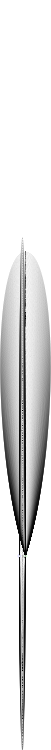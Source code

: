 digraph finite_state_machine {
rankdir=LR;
size="8,5"
node [shape = circle];
4 [label="4" color="green" shape="doublecircle"]
4 -> 5 [label="?"]4 -> 5 [label="?"]4 -> 5 [label="?"]4 -> 5 [label="?"]4 -> 5 [label="?"]4 -> 5 [label="?"]4 -> 5 [label="?"]4 -> 5 [label="?"]4 -> 5 [label="?"]4 -> 5 [label="?"]4 -> 5 [label="?"]4 -> 5 [label="?"]4 -> 5 [label="?"]4 -> 5 [label="?"]4 -> 5 [label="?"]4 -> 5 [label="?"]4 -> 5 [label="?"]4 -> 5 [label="?"]4 -> 5 [label="?"]4 -> 5 [label="?"]4 -> 5 [label="?"]4 -> 5 [label="?"]4 -> 5 [label="?"]4 -> 5 [label="?"]4 -> 5 [label="?"]4 -> 5 [label="?"]4 -> 5 [label="?"]4 -> 5 [label="?"]4 -> 5 [label="?"]4 -> 5 [label="?"]4 -> 5 [label="?"]4 -> 5 [label="?"]4 -> 5 [label="?"]4 -> 5 [label="?"]4 -> 5 [label="?"]4 -> 5 [label="?"]4 -> 5 [label="?"]4 -> 5 [label="?"]4 -> 5 [label="?"]4 -> 5 [label="?"]4 -> 5 [label="?"]4 -> 5 [label="?"]4 -> 5 [label="?"]4 -> 5 [label="?"]4 -> 5 [label="?"]4 -> 5 [label="?"]4 -> 5 [label="?"]4 -> 5 [label="?"]4 -> 5 [label="0"]4 -> 5 [label="1"]4 -> 5 [label="2"]4 -> 5 [label="3"]4 -> 5 [label="4"]4 -> 5 [label="5"]4 -> 5 [label="6"]4 -> 5 [label="7"]4 -> 5 [label="8"]4 -> 5 [label="9"]4 -> 5 [label="?"]4 -> 5 [label="?"]4 -> 5 [label="?"]4 -> 5 [label="?"]4 -> 5 [label="?"]4 -> 5 [label="?"]4 -> 5 [label="?"]4 -> 5 [label="A"]4 -> 5 [label="B"]4 -> 5 [label="C"]4 -> 5 [label="D"]4 -> 5 [label="E"]4 -> 5 [label="F"]4 -> 5 [label="G"]4 -> 5 [label="H"]4 -> 5 [label="I"]4 -> 5 [label="J"]4 -> 5 [label="K"]4 -> 5 [label="L"]4 -> 5 [label="M"]4 -> 5 [label="N"]4 -> 5 [label="O"]4 -> 5 [label="P"]4 -> 5 [label="Q"]4 -> 5 [label="R"]4 -> 5 [label="S"]4 -> 5 [label="T"]4 -> 5 [label="U"]4 -> 5 [label="V"]4 -> 5 [label="W"]4 -> 5 [label="X"]4 -> 5 [label="Y"]4 -> 5 [label="Z"]4 -> 5 [label="?"]4 -> 5 [label="?"]4 -> 5 [label="?"]4 -> 5 [label="?"]4 -> 5 [label="?"]4 -> 5 [label="?"]4 -> 5 [label="a"]4 -> 5 [label="b"]4 -> 5 [label="c"]4 -> 5 [label="d"]4 -> 5 [label="e"]4 -> 5 [label="f"]4 -> 5 [label="g"]4 -> 5 [label="h"]4 -> 5 [label="i"]4 -> 5 [label="j"]4 -> 5 [label="k"]4 -> 5 [label="l"]4 -> 5 [label="m"]4 -> 5 [label="n"]4 -> 5 [label="o"]4 -> 5 [label="p"]4 -> 5 [label="q"]4 -> 5 [label="r"]4 -> 5 [label="s"]4 -> 5 [label="t"]4 -> 5 [label="u"]4 -> 5 [label="v"]4 -> 5 [label="w"]4 -> 5 [label="x"]4 -> 5 [label="y"]4 -> 5 [label="z"]4 -> 5 [label="?"]4 -> 5 [label="?"]4 -> 5 [label="?"]4 -> 5 [label="?"]4 -> 5 [label="?"]4 -> 5 [label="?"]4 -> 5 [label="?"]4 -> 5 [label="?"]4 -> 5 [label="?"]4 -> 5 [label="?"]4 -> 5 [label="?"]4 -> 5 [label="?"]4 -> 5 [label="?"]4 -> 5 [label="?"]4 -> 5 [label="?"]4 -> 5 [label="?"]4 -> 5 [label="?"]4 -> 5 [label="?"]4 -> 5 [label="?"]4 -> 5 [label="?"]4 -> 5 [label="?"]4 -> 5 [label="?"]4 -> 5 [label="?"]4 -> 5 [label="?"]4 -> 5 [label="?"]4 -> 5 [label="?"]4 -> 5 [label="?"]4 -> 5 [label="?"]4 -> 5 [label="?"]4 -> 5 [label="?"]4 -> 5 [label="?"]4 -> 5 [label="?"]4 -> 5 [label="?"]4 -> 5 [label="?"]4 -> 5 [label="?"]4 -> 5 [label="?"]4 -> 5 [label="?"]4 -> 5 [label="?"]4 -> 5 [label="?"]4 -> 5 [label="?"]4 -> 5 [label="?"]4 -> 5 [label="?"]4 -> 5 [label="?"]4 -> 5 [label="?"]4 -> 5 [label="?"]4 -> 5 [label="?"]4 -> 5 [label="?"]4 -> 5 [label="ª"]4 -> 5 [label="?"]4 -> 5 [label="?"]4 -> 5 [label="?"]4 -> 5 [label="?"]4 -> 5 [label="?"]4 -> 5 [label="?"]4 -> 5 [label="?"]4 -> 5 [label="?"]4 -> 5 [label="?"]4 -> 5 [label="?"]4 -> 5 [label="µ"]4 -> 5 [label="?"]4 -> 5 [label="?"]4 -> 5 [label="?"]4 -> 5 [label="?"]4 -> 5 [label="º"]4 -> 5 [label="?"]4 -> 5 [label="?"]4 -> 5 [label="?"]4 -> 5 [label="?"]4 -> 5 [label="?"]4 -> 5 [label="À"]4 -> 5 [label="Á"]4 -> 5 [label="Â"]4 -> 5 [label="Ã"]4 -> 5 [label="Ä"]4 -> 5 [label="Å"]4 -> 5 [label="Æ"]4 -> 5 [label="Ç"]4 -> 5 [label="È"]4 -> 5 [label="É"]4 -> 5 [label="Ê"]4 -> 5 [label="Ë"]4 -> 5 [label="Ì"]4 -> 5 [label="Í"]4 -> 5 [label="Î"]4 -> 5 [label="Ï"]4 -> 5 [label="Ð"]4 -> 5 [label="Ñ"]4 -> 5 [label="Ò"]4 -> 5 [label="Ó"]4 -> 5 [label="Ô"]4 -> 5 [label="Õ"]4 -> 5 [label="Ö"]4 -> 5 [label="?"]4 -> 5 [label="Ø"]4 -> 5 [label="Ù"]4 -> 5 [label="Ú"]4 -> 5 [label="Û"]4 -> 5 [label="Ü"]4 -> 5 [label="Ý"]4 -> 5 [label="Þ"]4 -> 5 [label="ß"]4 -> 5 [label="à"]4 -> 5 [label="á"]4 -> 5 [label="â"]4 -> 5 [label="ã"]4 -> 5 [label="ä"]4 -> 5 [label="å"]4 -> 5 [label="æ"]4 -> 5 [label="ç"]4 -> 5 [label="è"]4 -> 5 [label="é"]4 -> 5 [label="ê"]4 -> 5 [label="ë"]4 -> 5 [label="ì"]4 -> 5 [label="í"]4 -> 5 [label="î"]4 -> 5 [label="ï"]4 -> 5 [label="ð"]4 -> 5 [label="ñ"]4 -> 5 [label="ò"]4 -> 5 [label="ó"]4 -> 5 [label="ô"]4 -> 5 [label="õ"]4 -> 5 [label="ö"]4 -> 5 [label="?"]4 -> 5 [label="ø"]4 -> 5 [label="ù"]4 -> 5 [label="ú"]4 -> 5 [label="û"]4 -> 5 [label="ü"]4 -> 5 [label="ý"]4 -> 5 [label="þ"]4 -> 5 [label="ÿ"]4 [color="blue"]
5 [label="5" color="green" shape="doublecircle"]
5 -> 5 [label="?"]5 -> 5 [label="?"]5 -> 5 [label="?"]5 -> 5 [label="?"]5 -> 5 [label="?"]5 -> 5 [label="?"]5 -> 5 [label="?"]5 -> 5 [label="?"]5 -> 5 [label="?"]5 -> 5 [label="?"]5 -> 5 [label="?"]5 -> 5 [label="?"]5 -> 5 [label="?"]5 -> 5 [label="?"]5 -> 5 [label="?"]5 -> 5 [label="?"]5 -> 5 [label="?"]5 -> 5 [label="?"]5 -> 5 [label="?"]5 -> 5 [label="?"]5 -> 5 [label="?"]5 -> 5 [label="?"]5 -> 5 [label="?"]5 -> 5 [label="?"]5 -> 5 [label="?"]5 -> 5 [label="?"]5 -> 5 [label="?"]5 -> 5 [label="?"]5 -> 5 [label="?"]5 -> 5 [label="?"]5 -> 5 [label="?"]5 -> 5 [label="?"]5 -> 5 [label="?"]5 -> 5 [label="?"]5 -> 5 [label="?"]5 -> 5 [label="?"]5 -> 5 [label="?"]5 -> 5 [label="?"]5 -> 5 [label="?"]5 -> 5 [label="?"]5 -> 5 [label="?"]5 -> 5 [label="?"]5 -> 5 [label="?"]5 -> 5 [label="?"]5 -> 5 [label="?"]5 -> 5 [label="?"]5 -> 5 [label="?"]5 -> 5 [label="?"]5 -> 5 [label="0"]5 -> 5 [label="1"]5 -> 5 [label="2"]5 -> 5 [label="3"]5 -> 5 [label="4"]5 -> 5 [label="5"]5 -> 5 [label="6"]5 -> 5 [label="7"]5 -> 5 [label="8"]5 -> 5 [label="9"]5 -> 5 [label="?"]5 -> 5 [label="?"]5 -> 5 [label="?"]5 -> 5 [label="?"]5 -> 5 [label="?"]5 -> 5 [label="?"]5 -> 5 [label="?"]5 -> 5 [label="A"]5 -> 5 [label="B"]5 -> 5 [label="C"]5 -> 5 [label="D"]5 -> 5 [label="E"]5 -> 5 [label="F"]5 -> 5 [label="G"]5 -> 5 [label="H"]5 -> 5 [label="I"]5 -> 5 [label="J"]5 -> 5 [label="K"]5 -> 5 [label="L"]5 -> 5 [label="M"]5 -> 5 [label="N"]5 -> 5 [label="O"]5 -> 5 [label="P"]5 -> 5 [label="Q"]5 -> 5 [label="R"]5 -> 5 [label="S"]5 -> 5 [label="T"]5 -> 5 [label="U"]5 -> 5 [label="V"]5 -> 5 [label="W"]5 -> 5 [label="X"]5 -> 5 [label="Y"]5 -> 5 [label="Z"]5 -> 5 [label="?"]5 -> 5 [label="?"]5 -> 5 [label="?"]5 -> 5 [label="?"]5 -> 5 [label="?"]5 -> 5 [label="?"]5 -> 5 [label="a"]5 -> 5 [label="b"]5 -> 5 [label="c"]5 -> 5 [label="d"]5 -> 5 [label="e"]5 -> 5 [label="f"]5 -> 5 [label="g"]5 -> 5 [label="h"]5 -> 5 [label="i"]5 -> 5 [label="j"]5 -> 5 [label="k"]5 -> 5 [label="l"]5 -> 5 [label="m"]5 -> 5 [label="n"]5 -> 5 [label="o"]5 -> 5 [label="p"]5 -> 5 [label="q"]5 -> 5 [label="r"]5 -> 5 [label="s"]5 -> 5 [label="t"]5 -> 5 [label="u"]5 -> 5 [label="v"]5 -> 5 [label="w"]5 -> 5 [label="x"]5 -> 5 [label="y"]5 -> 5 [label="z"]5 -> 5 [label="?"]5 -> 5 [label="?"]5 -> 5 [label="?"]5 -> 5 [label="?"]5 -> 5 [label="?"]5 -> 5 [label="?"]5 -> 5 [label="?"]5 -> 5 [label="?"]5 -> 5 [label="?"]5 -> 5 [label="?"]5 -> 5 [label="?"]5 -> 5 [label="?"]5 -> 5 [label="?"]5 -> 5 [label="?"]5 -> 5 [label="?"]5 -> 5 [label="?"]5 -> 5 [label="?"]5 -> 5 [label="?"]5 -> 5 [label="?"]5 -> 5 [label="?"]5 -> 5 [label="?"]5 -> 5 [label="?"]5 -> 5 [label="?"]5 -> 5 [label="?"]5 -> 5 [label="?"]5 -> 5 [label="?"]5 -> 5 [label="?"]5 -> 5 [label="?"]5 -> 5 [label="?"]5 -> 5 [label="?"]5 -> 5 [label="?"]5 -> 5 [label="?"]5 -> 5 [label="?"]5 -> 5 [label="?"]5 -> 5 [label="?"]5 -> 5 [label="?"]5 -> 5 [label="?"]5 -> 5 [label="?"]5 -> 5 [label="?"]5 -> 5 [label="?"]5 -> 5 [label="?"]5 -> 5 [label="?"]5 -> 5 [label="?"]5 -> 5 [label="?"]5 -> 5 [label="?"]5 -> 5 [label="?"]5 -> 5 [label="?"]5 -> 5 [label="ª"]5 -> 5 [label="?"]5 -> 5 [label="?"]5 -> 5 [label="?"]5 -> 5 [label="?"]5 -> 5 [label="?"]5 -> 5 [label="?"]5 -> 5 [label="?"]5 -> 5 [label="?"]5 -> 5 [label="?"]5 -> 5 [label="?"]5 -> 5 [label="µ"]5 -> 5 [label="?"]5 -> 5 [label="?"]5 -> 5 [label="?"]5 -> 5 [label="?"]5 -> 5 [label="º"]5 -> 5 [label="?"]5 -> 5 [label="?"]5 -> 5 [label="?"]5 -> 5 [label="?"]5 -> 5 [label="?"]5 -> 5 [label="À"]5 -> 5 [label="Á"]5 -> 5 [label="Â"]5 -> 5 [label="Ã"]5 -> 5 [label="Ä"]5 -> 5 [label="Å"]5 -> 5 [label="Æ"]5 -> 5 [label="Ç"]5 -> 5 [label="È"]5 -> 5 [label="É"]5 -> 5 [label="Ê"]5 -> 5 [label="Ë"]5 -> 5 [label="Ì"]5 -> 5 [label="Í"]5 -> 5 [label="Î"]5 -> 5 [label="Ï"]5 -> 5 [label="Ð"]5 -> 5 [label="Ñ"]5 -> 5 [label="Ò"]5 -> 5 [label="Ó"]5 -> 5 [label="Ô"]5 -> 5 [label="Õ"]5 -> 5 [label="Ö"]5 -> 5 [label="?"]5 -> 5 [label="Ø"]5 -> 5 [label="Ù"]5 -> 5 [label="Ú"]5 -> 5 [label="Û"]5 -> 5 [label="Ü"]5 -> 5 [label="Ý"]5 -> 5 [label="Þ"]5 -> 5 [label="ß"]5 -> 5 [label="à"]5 -> 5 [label="á"]5 -> 5 [label="â"]5 -> 5 [label="ã"]5 -> 5 [label="ä"]5 -> 5 [label="å"]5 -> 5 [label="æ"]5 -> 5 [label="ç"]5 -> 5 [label="è"]5 -> 5 [label="é"]5 -> 5 [label="ê"]5 -> 5 [label="ë"]5 -> 5 [label="ì"]5 -> 5 [label="í"]5 -> 5 [label="î"]5 -> 5 [label="ï"]5 -> 5 [label="ð"]5 -> 5 [label="ñ"]5 -> 5 [label="ò"]5 -> 5 [label="ó"]5 -> 5 [label="ô"]5 -> 5 [label="õ"]5 -> 5 [label="ö"]5 -> 5 [label="?"]5 -> 5 [label="ø"]5 -> 5 [label="ù"]5 -> 5 [label="ú"]5 -> 5 [label="û"]5 -> 5 [label="ü"]5 -> 5 [label="ý"]5 -> 5 [label="þ"]5 -> 5 [label="ÿ"]}